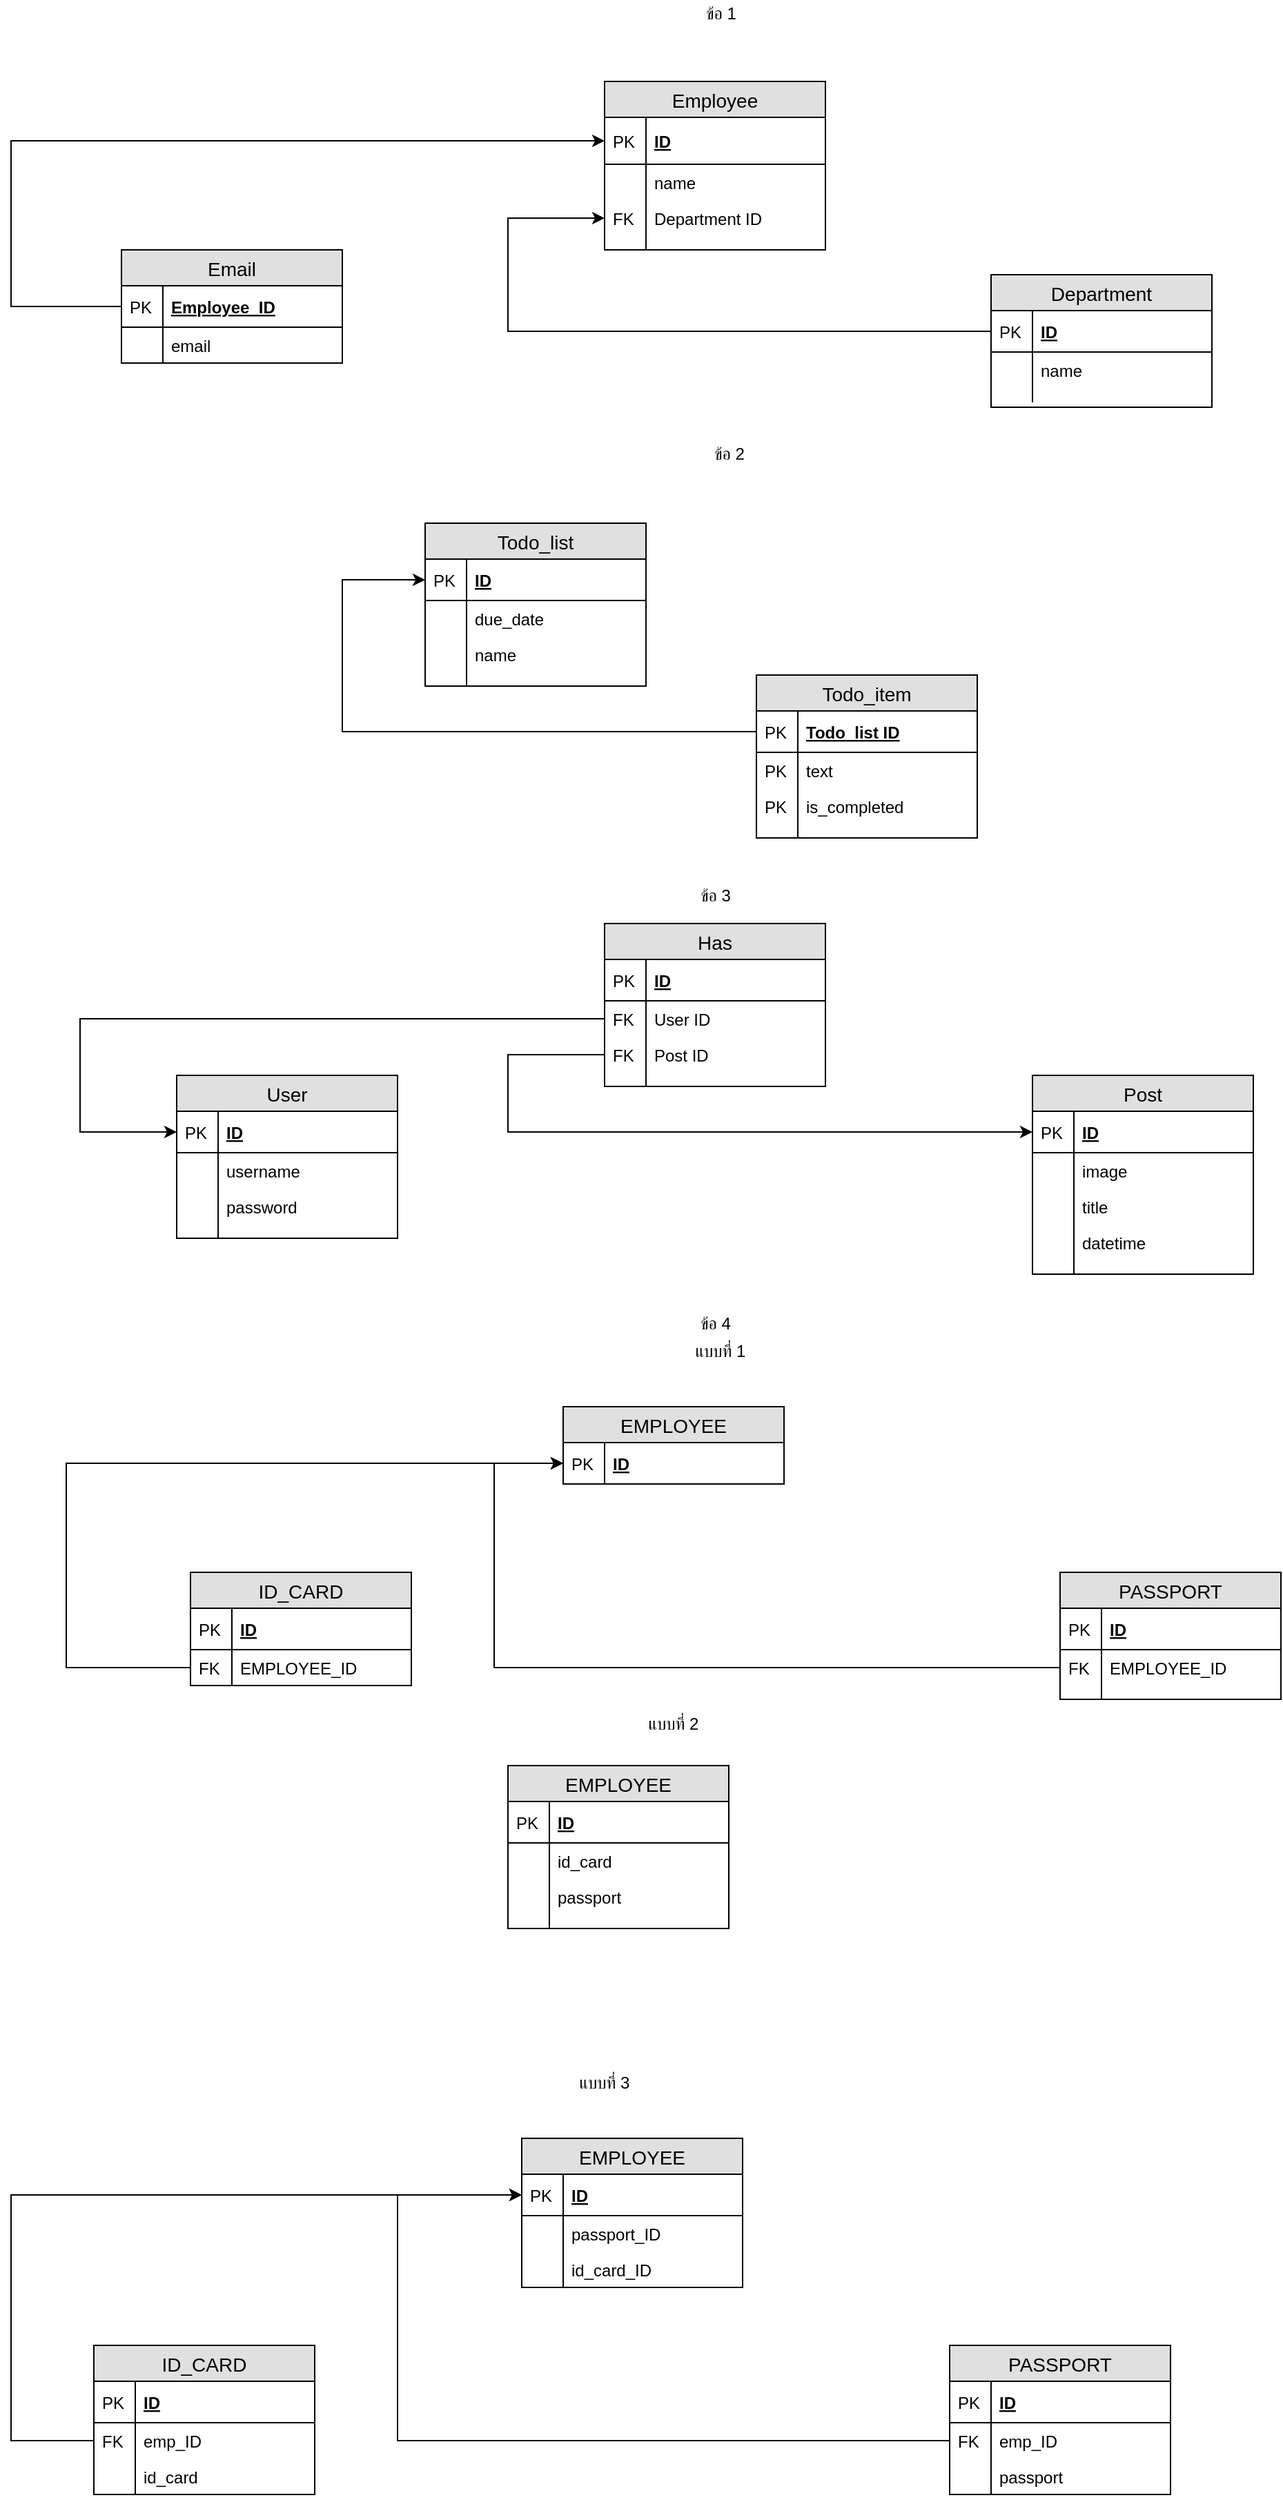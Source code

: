 <mxfile version="12.7.9" type="device"><diagram id="ij-nn5sk01hrkPjjXN6f" name="Page-1"><mxGraphModel dx="1309" dy="417" grid="1" gridSize="10" guides="1" tooltips="1" connect="1" arrows="1" fold="1" page="1" pageScale="1" pageWidth="850" pageHeight="1100" math="0" shadow="0"><root><mxCell id="0"/><mxCell id="1" parent="0"/><mxCell id="dLDiYTPBHez_MGm-DtaI-28" value="Todo_list" style="swimlane;fontStyle=0;childLayout=stackLayout;horizontal=1;startSize=26;fillColor=#e0e0e0;horizontalStack=0;resizeParent=1;resizeParentMax=0;resizeLast=0;collapsible=1;marginBottom=0;swimlaneFillColor=#ffffff;align=center;fontSize=14;" vertex="1" parent="1"><mxGeometry x="180" y="440" width="160" height="118" as="geometry"/></mxCell><mxCell id="dLDiYTPBHez_MGm-DtaI-29" value="ID" style="shape=partialRectangle;top=0;left=0;right=0;bottom=1;align=left;verticalAlign=middle;fillColor=none;spacingLeft=34;spacingRight=4;overflow=hidden;rotatable=0;points=[[0,0.5],[1,0.5]];portConstraint=eastwest;dropTarget=0;fontStyle=5;fontSize=12;" vertex="1" parent="dLDiYTPBHez_MGm-DtaI-28"><mxGeometry y="26" width="160" height="30" as="geometry"/></mxCell><mxCell id="dLDiYTPBHez_MGm-DtaI-30" value="PK" style="shape=partialRectangle;top=0;left=0;bottom=0;fillColor=none;align=left;verticalAlign=middle;spacingLeft=4;spacingRight=4;overflow=hidden;rotatable=0;points=[];portConstraint=eastwest;part=1;fontSize=12;" vertex="1" connectable="0" parent="dLDiYTPBHez_MGm-DtaI-29"><mxGeometry width="30" height="30" as="geometry"/></mxCell><mxCell id="dLDiYTPBHez_MGm-DtaI-31" value="due_date" style="shape=partialRectangle;top=0;left=0;right=0;bottom=0;align=left;verticalAlign=top;fillColor=none;spacingLeft=34;spacingRight=4;overflow=hidden;rotatable=0;points=[[0,0.5],[1,0.5]];portConstraint=eastwest;dropTarget=0;fontSize=12;" vertex="1" parent="dLDiYTPBHez_MGm-DtaI-28"><mxGeometry y="56" width="160" height="26" as="geometry"/></mxCell><mxCell id="dLDiYTPBHez_MGm-DtaI-32" value="" style="shape=partialRectangle;top=0;left=0;bottom=0;fillColor=none;align=left;verticalAlign=top;spacingLeft=4;spacingRight=4;overflow=hidden;rotatable=0;points=[];portConstraint=eastwest;part=1;fontSize=12;" vertex="1" connectable="0" parent="dLDiYTPBHez_MGm-DtaI-31"><mxGeometry width="30" height="26" as="geometry"/></mxCell><mxCell id="dLDiYTPBHez_MGm-DtaI-33" value="name" style="shape=partialRectangle;top=0;left=0;right=0;bottom=0;align=left;verticalAlign=top;fillColor=none;spacingLeft=34;spacingRight=4;overflow=hidden;rotatable=0;points=[[0,0.5],[1,0.5]];portConstraint=eastwest;dropTarget=0;fontSize=12;" vertex="1" parent="dLDiYTPBHez_MGm-DtaI-28"><mxGeometry y="82" width="160" height="26" as="geometry"/></mxCell><mxCell id="dLDiYTPBHez_MGm-DtaI-34" value="" style="shape=partialRectangle;top=0;left=0;bottom=0;fillColor=none;align=left;verticalAlign=top;spacingLeft=4;spacingRight=4;overflow=hidden;rotatable=0;points=[];portConstraint=eastwest;part=1;fontSize=12;" vertex="1" connectable="0" parent="dLDiYTPBHez_MGm-DtaI-33"><mxGeometry width="30" height="26" as="geometry"/></mxCell><mxCell id="dLDiYTPBHez_MGm-DtaI-37" value="" style="shape=partialRectangle;top=0;left=0;right=0;bottom=0;align=left;verticalAlign=top;fillColor=none;spacingLeft=34;spacingRight=4;overflow=hidden;rotatable=0;points=[[0,0.5],[1,0.5]];portConstraint=eastwest;dropTarget=0;fontSize=12;" vertex="1" parent="dLDiYTPBHez_MGm-DtaI-28"><mxGeometry y="108" width="160" height="10" as="geometry"/></mxCell><mxCell id="dLDiYTPBHez_MGm-DtaI-38" value="" style="shape=partialRectangle;top=0;left=0;bottom=0;fillColor=none;align=left;verticalAlign=top;spacingLeft=4;spacingRight=4;overflow=hidden;rotatable=0;points=[];portConstraint=eastwest;part=1;fontSize=12;" vertex="1" connectable="0" parent="dLDiYTPBHez_MGm-DtaI-37"><mxGeometry width="30" height="10" as="geometry"/></mxCell><mxCell id="dLDiYTPBHez_MGm-DtaI-39" value="Todo_item" style="swimlane;fontStyle=0;childLayout=stackLayout;horizontal=1;startSize=26;fillColor=#e0e0e0;horizontalStack=0;resizeParent=1;resizeParentMax=0;resizeLast=0;collapsible=1;marginBottom=0;swimlaneFillColor=#ffffff;align=center;fontSize=14;" vertex="1" parent="1"><mxGeometry x="420" y="550" width="160" height="118" as="geometry"/></mxCell><mxCell id="dLDiYTPBHez_MGm-DtaI-40" value="Todo_list ID" style="shape=partialRectangle;top=0;left=0;right=0;bottom=1;align=left;verticalAlign=middle;fillColor=none;spacingLeft=34;spacingRight=4;overflow=hidden;rotatable=0;points=[[0,0.5],[1,0.5]];portConstraint=eastwest;dropTarget=0;fontStyle=5;fontSize=12;" vertex="1" parent="dLDiYTPBHez_MGm-DtaI-39"><mxGeometry y="26" width="160" height="30" as="geometry"/></mxCell><mxCell id="dLDiYTPBHez_MGm-DtaI-41" value="PK" style="shape=partialRectangle;top=0;left=0;bottom=0;fillColor=none;align=left;verticalAlign=middle;spacingLeft=4;spacingRight=4;overflow=hidden;rotatable=0;points=[];portConstraint=eastwest;part=1;fontSize=12;" vertex="1" connectable="0" parent="dLDiYTPBHez_MGm-DtaI-40"><mxGeometry width="30" height="30" as="geometry"/></mxCell><mxCell id="dLDiYTPBHez_MGm-DtaI-42" value="text" style="shape=partialRectangle;top=0;left=0;right=0;bottom=0;align=left;verticalAlign=top;fillColor=none;spacingLeft=34;spacingRight=4;overflow=hidden;rotatable=0;points=[[0,0.5],[1,0.5]];portConstraint=eastwest;dropTarget=0;fontSize=12;" vertex="1" parent="dLDiYTPBHez_MGm-DtaI-39"><mxGeometry y="56" width="160" height="26" as="geometry"/></mxCell><mxCell id="dLDiYTPBHez_MGm-DtaI-43" value="PK" style="shape=partialRectangle;top=0;left=0;bottom=0;fillColor=none;align=left;verticalAlign=top;spacingLeft=4;spacingRight=4;overflow=hidden;rotatable=0;points=[];portConstraint=eastwest;part=1;fontSize=12;" vertex="1" connectable="0" parent="dLDiYTPBHez_MGm-DtaI-42"><mxGeometry width="30" height="26" as="geometry"/></mxCell><mxCell id="dLDiYTPBHez_MGm-DtaI-44" value="is_completed" style="shape=partialRectangle;top=0;left=0;right=0;bottom=0;align=left;verticalAlign=top;fillColor=none;spacingLeft=34;spacingRight=4;overflow=hidden;rotatable=0;points=[[0,0.5],[1,0.5]];portConstraint=eastwest;dropTarget=0;fontSize=12;" vertex="1" parent="dLDiYTPBHez_MGm-DtaI-39"><mxGeometry y="82" width="160" height="26" as="geometry"/></mxCell><mxCell id="dLDiYTPBHez_MGm-DtaI-45" value="PK" style="shape=partialRectangle;top=0;left=0;bottom=0;fillColor=none;align=left;verticalAlign=top;spacingLeft=4;spacingRight=4;overflow=hidden;rotatable=0;points=[];portConstraint=eastwest;part=1;fontSize=12;" vertex="1" connectable="0" parent="dLDiYTPBHez_MGm-DtaI-44"><mxGeometry width="30" height="26" as="geometry"/></mxCell><mxCell id="dLDiYTPBHez_MGm-DtaI-48" value="" style="shape=partialRectangle;top=0;left=0;right=0;bottom=0;align=left;verticalAlign=top;fillColor=none;spacingLeft=34;spacingRight=4;overflow=hidden;rotatable=0;points=[[0,0.5],[1,0.5]];portConstraint=eastwest;dropTarget=0;fontSize=12;" vertex="1" parent="dLDiYTPBHez_MGm-DtaI-39"><mxGeometry y="108" width="160" height="10" as="geometry"/></mxCell><mxCell id="dLDiYTPBHez_MGm-DtaI-49" value="" style="shape=partialRectangle;top=0;left=0;bottom=0;fillColor=none;align=left;verticalAlign=top;spacingLeft=4;spacingRight=4;overflow=hidden;rotatable=0;points=[];portConstraint=eastwest;part=1;fontSize=12;" vertex="1" connectable="0" parent="dLDiYTPBHez_MGm-DtaI-48"><mxGeometry width="30" height="10" as="geometry"/></mxCell><mxCell id="dLDiYTPBHez_MGm-DtaI-51" value="ข้อ 1" style="text;html=1;align=center;verticalAlign=middle;resizable=0;points=[];autosize=1;" vertex="1" parent="1"><mxGeometry x="374" y="61" width="40" height="20" as="geometry"/></mxCell><mxCell id="dLDiYTPBHez_MGm-DtaI-52" value="ข้อ 2" style="text;html=1;align=center;verticalAlign=middle;resizable=0;points=[];autosize=1;" vertex="1" parent="1"><mxGeometry x="380" y="380" width="40" height="20" as="geometry"/></mxCell><mxCell id="dLDiYTPBHez_MGm-DtaI-53" value="ข้อ 3" style="text;html=1;align=center;verticalAlign=middle;resizable=0;points=[];autosize=1;" vertex="1" parent="1"><mxGeometry x="370" y="700" width="40" height="20" as="geometry"/></mxCell><mxCell id="dLDiYTPBHez_MGm-DtaI-54" value="User" style="swimlane;fontStyle=0;childLayout=stackLayout;horizontal=1;startSize=26;fillColor=#e0e0e0;horizontalStack=0;resizeParent=1;resizeParentMax=0;resizeLast=0;collapsible=1;marginBottom=0;swimlaneFillColor=#ffffff;align=center;fontSize=14;" vertex="1" parent="1"><mxGeometry y="840" width="160" height="118" as="geometry"/></mxCell><mxCell id="dLDiYTPBHez_MGm-DtaI-55" value="ID" style="shape=partialRectangle;top=0;left=0;right=0;bottom=1;align=left;verticalAlign=middle;fillColor=none;spacingLeft=34;spacingRight=4;overflow=hidden;rotatable=0;points=[[0,0.5],[1,0.5]];portConstraint=eastwest;dropTarget=0;fontStyle=5;fontSize=12;" vertex="1" parent="dLDiYTPBHez_MGm-DtaI-54"><mxGeometry y="26" width="160" height="30" as="geometry"/></mxCell><mxCell id="dLDiYTPBHez_MGm-DtaI-56" value="PK" style="shape=partialRectangle;top=0;left=0;bottom=0;fillColor=none;align=left;verticalAlign=middle;spacingLeft=4;spacingRight=4;overflow=hidden;rotatable=0;points=[];portConstraint=eastwest;part=1;fontSize=12;" vertex="1" connectable="0" parent="dLDiYTPBHez_MGm-DtaI-55"><mxGeometry width="30" height="30" as="geometry"/></mxCell><mxCell id="dLDiYTPBHez_MGm-DtaI-57" value="username" style="shape=partialRectangle;top=0;left=0;right=0;bottom=0;align=left;verticalAlign=top;fillColor=none;spacingLeft=34;spacingRight=4;overflow=hidden;rotatable=0;points=[[0,0.5],[1,0.5]];portConstraint=eastwest;dropTarget=0;fontSize=12;" vertex="1" parent="dLDiYTPBHez_MGm-DtaI-54"><mxGeometry y="56" width="160" height="26" as="geometry"/></mxCell><mxCell id="dLDiYTPBHez_MGm-DtaI-58" value="" style="shape=partialRectangle;top=0;left=0;bottom=0;fillColor=none;align=left;verticalAlign=top;spacingLeft=4;spacingRight=4;overflow=hidden;rotatable=0;points=[];portConstraint=eastwest;part=1;fontSize=12;" vertex="1" connectable="0" parent="dLDiYTPBHez_MGm-DtaI-57"><mxGeometry width="30" height="26" as="geometry"/></mxCell><mxCell id="dLDiYTPBHez_MGm-DtaI-59" value="password" style="shape=partialRectangle;top=0;left=0;right=0;bottom=0;align=left;verticalAlign=top;fillColor=none;spacingLeft=34;spacingRight=4;overflow=hidden;rotatable=0;points=[[0,0.5],[1,0.5]];portConstraint=eastwest;dropTarget=0;fontSize=12;" vertex="1" parent="dLDiYTPBHez_MGm-DtaI-54"><mxGeometry y="82" width="160" height="26" as="geometry"/></mxCell><mxCell id="dLDiYTPBHez_MGm-DtaI-60" value="" style="shape=partialRectangle;top=0;left=0;bottom=0;fillColor=none;align=left;verticalAlign=top;spacingLeft=4;spacingRight=4;overflow=hidden;rotatable=0;points=[];portConstraint=eastwest;part=1;fontSize=12;" vertex="1" connectable="0" parent="dLDiYTPBHez_MGm-DtaI-59"><mxGeometry width="30" height="26" as="geometry"/></mxCell><mxCell id="dLDiYTPBHez_MGm-DtaI-63" value="" style="shape=partialRectangle;top=0;left=0;right=0;bottom=0;align=left;verticalAlign=top;fillColor=none;spacingLeft=34;spacingRight=4;overflow=hidden;rotatable=0;points=[[0,0.5],[1,0.5]];portConstraint=eastwest;dropTarget=0;fontSize=12;" vertex="1" parent="dLDiYTPBHez_MGm-DtaI-54"><mxGeometry y="108" width="160" height="10" as="geometry"/></mxCell><mxCell id="dLDiYTPBHez_MGm-DtaI-64" value="" style="shape=partialRectangle;top=0;left=0;bottom=0;fillColor=none;align=left;verticalAlign=top;spacingLeft=4;spacingRight=4;overflow=hidden;rotatable=0;points=[];portConstraint=eastwest;part=1;fontSize=12;" vertex="1" connectable="0" parent="dLDiYTPBHez_MGm-DtaI-63"><mxGeometry width="30" height="10" as="geometry"/></mxCell><mxCell id="dLDiYTPBHez_MGm-DtaI-65" value="Has" style="swimlane;fontStyle=0;childLayout=stackLayout;horizontal=1;startSize=26;fillColor=#e0e0e0;horizontalStack=0;resizeParent=1;resizeParentMax=0;resizeLast=0;collapsible=1;marginBottom=0;swimlaneFillColor=#ffffff;align=center;fontSize=14;" vertex="1" parent="1"><mxGeometry x="310" y="730" width="160" height="118" as="geometry"/></mxCell><mxCell id="dLDiYTPBHez_MGm-DtaI-66" value="ID" style="shape=partialRectangle;top=0;left=0;right=0;bottom=1;align=left;verticalAlign=middle;fillColor=none;spacingLeft=34;spacingRight=4;overflow=hidden;rotatable=0;points=[[0,0.5],[1,0.5]];portConstraint=eastwest;dropTarget=0;fontStyle=5;fontSize=12;" vertex="1" parent="dLDiYTPBHez_MGm-DtaI-65"><mxGeometry y="26" width="160" height="30" as="geometry"/></mxCell><mxCell id="dLDiYTPBHez_MGm-DtaI-67" value="PK" style="shape=partialRectangle;top=0;left=0;bottom=0;fillColor=none;align=left;verticalAlign=middle;spacingLeft=4;spacingRight=4;overflow=hidden;rotatable=0;points=[];portConstraint=eastwest;part=1;fontSize=12;" vertex="1" connectable="0" parent="dLDiYTPBHez_MGm-DtaI-66"><mxGeometry width="30" height="30" as="geometry"/></mxCell><mxCell id="dLDiYTPBHez_MGm-DtaI-68" value="User ID" style="shape=partialRectangle;top=0;left=0;right=0;bottom=0;align=left;verticalAlign=top;fillColor=none;spacingLeft=34;spacingRight=4;overflow=hidden;rotatable=0;points=[[0,0.5],[1,0.5]];portConstraint=eastwest;dropTarget=0;fontSize=12;" vertex="1" parent="dLDiYTPBHez_MGm-DtaI-65"><mxGeometry y="56" width="160" height="26" as="geometry"/></mxCell><mxCell id="dLDiYTPBHez_MGm-DtaI-69" value="FK" style="shape=partialRectangle;top=0;left=0;bottom=0;fillColor=none;align=left;verticalAlign=top;spacingLeft=4;spacingRight=4;overflow=hidden;rotatable=0;points=[];portConstraint=eastwest;part=1;fontSize=12;" vertex="1" connectable="0" parent="dLDiYTPBHez_MGm-DtaI-68"><mxGeometry width="30" height="26" as="geometry"/></mxCell><mxCell id="dLDiYTPBHez_MGm-DtaI-70" value="Post ID" style="shape=partialRectangle;top=0;left=0;right=0;bottom=0;align=left;verticalAlign=top;fillColor=none;spacingLeft=34;spacingRight=4;overflow=hidden;rotatable=0;points=[[0,0.5],[1,0.5]];portConstraint=eastwest;dropTarget=0;fontSize=12;" vertex="1" parent="dLDiYTPBHez_MGm-DtaI-65"><mxGeometry y="82" width="160" height="26" as="geometry"/></mxCell><mxCell id="dLDiYTPBHez_MGm-DtaI-71" value="FK" style="shape=partialRectangle;top=0;left=0;bottom=0;fillColor=none;align=left;verticalAlign=top;spacingLeft=4;spacingRight=4;overflow=hidden;rotatable=0;points=[];portConstraint=eastwest;part=1;fontSize=12;" vertex="1" connectable="0" parent="dLDiYTPBHez_MGm-DtaI-70"><mxGeometry width="30" height="26" as="geometry"/></mxCell><mxCell id="dLDiYTPBHez_MGm-DtaI-74" value="" style="shape=partialRectangle;top=0;left=0;right=0;bottom=0;align=left;verticalAlign=top;fillColor=none;spacingLeft=34;spacingRight=4;overflow=hidden;rotatable=0;points=[[0,0.5],[1,0.5]];portConstraint=eastwest;dropTarget=0;fontSize=12;" vertex="1" parent="dLDiYTPBHez_MGm-DtaI-65"><mxGeometry y="108" width="160" height="10" as="geometry"/></mxCell><mxCell id="dLDiYTPBHez_MGm-DtaI-75" value="" style="shape=partialRectangle;top=0;left=0;bottom=0;fillColor=none;align=left;verticalAlign=top;spacingLeft=4;spacingRight=4;overflow=hidden;rotatable=0;points=[];portConstraint=eastwest;part=1;fontSize=12;" vertex="1" connectable="0" parent="dLDiYTPBHez_MGm-DtaI-74"><mxGeometry width="30" height="10" as="geometry"/></mxCell><mxCell id="dLDiYTPBHez_MGm-DtaI-76" value="Post" style="swimlane;fontStyle=0;childLayout=stackLayout;horizontal=1;startSize=26;fillColor=#e0e0e0;horizontalStack=0;resizeParent=1;resizeParentMax=0;resizeLast=0;collapsible=1;marginBottom=0;swimlaneFillColor=#ffffff;align=center;fontSize=14;" vertex="1" parent="1"><mxGeometry x="620" y="840" width="160" height="144" as="geometry"/></mxCell><mxCell id="dLDiYTPBHez_MGm-DtaI-77" value="ID" style="shape=partialRectangle;top=0;left=0;right=0;bottom=1;align=left;verticalAlign=middle;fillColor=none;spacingLeft=34;spacingRight=4;overflow=hidden;rotatable=0;points=[[0,0.5],[1,0.5]];portConstraint=eastwest;dropTarget=0;fontStyle=5;fontSize=12;" vertex="1" parent="dLDiYTPBHez_MGm-DtaI-76"><mxGeometry y="26" width="160" height="30" as="geometry"/></mxCell><mxCell id="dLDiYTPBHez_MGm-DtaI-78" value="PK" style="shape=partialRectangle;top=0;left=0;bottom=0;fillColor=none;align=left;verticalAlign=middle;spacingLeft=4;spacingRight=4;overflow=hidden;rotatable=0;points=[];portConstraint=eastwest;part=1;fontSize=12;" vertex="1" connectable="0" parent="dLDiYTPBHez_MGm-DtaI-77"><mxGeometry width="30" height="30" as="geometry"/></mxCell><mxCell id="dLDiYTPBHez_MGm-DtaI-79" value="image" style="shape=partialRectangle;top=0;left=0;right=0;bottom=0;align=left;verticalAlign=top;fillColor=none;spacingLeft=34;spacingRight=4;overflow=hidden;rotatable=0;points=[[0,0.5],[1,0.5]];portConstraint=eastwest;dropTarget=0;fontSize=12;" vertex="1" parent="dLDiYTPBHez_MGm-DtaI-76"><mxGeometry y="56" width="160" height="26" as="geometry"/></mxCell><mxCell id="dLDiYTPBHez_MGm-DtaI-80" value="" style="shape=partialRectangle;top=0;left=0;bottom=0;fillColor=none;align=left;verticalAlign=top;spacingLeft=4;spacingRight=4;overflow=hidden;rotatable=0;points=[];portConstraint=eastwest;part=1;fontSize=12;" vertex="1" connectable="0" parent="dLDiYTPBHez_MGm-DtaI-79"><mxGeometry width="30" height="26" as="geometry"/></mxCell><mxCell id="dLDiYTPBHez_MGm-DtaI-81" value="title" style="shape=partialRectangle;top=0;left=0;right=0;bottom=0;align=left;verticalAlign=top;fillColor=none;spacingLeft=34;spacingRight=4;overflow=hidden;rotatable=0;points=[[0,0.5],[1,0.5]];portConstraint=eastwest;dropTarget=0;fontSize=12;" vertex="1" parent="dLDiYTPBHez_MGm-DtaI-76"><mxGeometry y="82" width="160" height="26" as="geometry"/></mxCell><mxCell id="dLDiYTPBHez_MGm-DtaI-82" value="" style="shape=partialRectangle;top=0;left=0;bottom=0;fillColor=none;align=left;verticalAlign=top;spacingLeft=4;spacingRight=4;overflow=hidden;rotatable=0;points=[];portConstraint=eastwest;part=1;fontSize=12;" vertex="1" connectable="0" parent="dLDiYTPBHez_MGm-DtaI-81"><mxGeometry width="30" height="26" as="geometry"/></mxCell><mxCell id="dLDiYTPBHez_MGm-DtaI-83" value="datetime" style="shape=partialRectangle;top=0;left=0;right=0;bottom=0;align=left;verticalAlign=top;fillColor=none;spacingLeft=34;spacingRight=4;overflow=hidden;rotatable=0;points=[[0,0.5],[1,0.5]];portConstraint=eastwest;dropTarget=0;fontSize=12;" vertex="1" parent="dLDiYTPBHez_MGm-DtaI-76"><mxGeometry y="108" width="160" height="26" as="geometry"/></mxCell><mxCell id="dLDiYTPBHez_MGm-DtaI-84" value="" style="shape=partialRectangle;top=0;left=0;bottom=0;fillColor=none;align=left;verticalAlign=top;spacingLeft=4;spacingRight=4;overflow=hidden;rotatable=0;points=[];portConstraint=eastwest;part=1;fontSize=12;" vertex="1" connectable="0" parent="dLDiYTPBHez_MGm-DtaI-83"><mxGeometry width="30" height="26" as="geometry"/></mxCell><mxCell id="dLDiYTPBHez_MGm-DtaI-85" value="" style="shape=partialRectangle;top=0;left=0;right=0;bottom=0;align=left;verticalAlign=top;fillColor=none;spacingLeft=34;spacingRight=4;overflow=hidden;rotatable=0;points=[[0,0.5],[1,0.5]];portConstraint=eastwest;dropTarget=0;fontSize=12;" vertex="1" parent="dLDiYTPBHez_MGm-DtaI-76"><mxGeometry y="134" width="160" height="10" as="geometry"/></mxCell><mxCell id="dLDiYTPBHez_MGm-DtaI-86" value="" style="shape=partialRectangle;top=0;left=0;bottom=0;fillColor=none;align=left;verticalAlign=top;spacingLeft=4;spacingRight=4;overflow=hidden;rotatable=0;points=[];portConstraint=eastwest;part=1;fontSize=12;" vertex="1" connectable="0" parent="dLDiYTPBHez_MGm-DtaI-85"><mxGeometry width="30" height="10" as="geometry"/></mxCell><mxCell id="dLDiYTPBHez_MGm-DtaI-89" value="Employee" style="swimlane;fontStyle=0;childLayout=stackLayout;horizontal=1;startSize=26;fillColor=#e0e0e0;horizontalStack=0;resizeParent=1;resizeParentMax=0;resizeLast=0;collapsible=1;marginBottom=0;swimlaneFillColor=#ffffff;align=center;fontSize=14;" vertex="1" parent="1"><mxGeometry x="310" y="120" width="160" height="122" as="geometry"/></mxCell><mxCell id="dLDiYTPBHez_MGm-DtaI-90" value="ID" style="shape=partialRectangle;top=0;left=0;right=0;bottom=1;align=left;verticalAlign=middle;fillColor=none;spacingLeft=34;spacingRight=4;overflow=hidden;rotatable=0;points=[[0,0.5],[1,0.5]];portConstraint=eastwest;dropTarget=0;fontStyle=5;fontSize=12;" vertex="1" parent="dLDiYTPBHez_MGm-DtaI-89"><mxGeometry y="26" width="160" height="34" as="geometry"/></mxCell><mxCell id="dLDiYTPBHez_MGm-DtaI-91" value="PK" style="shape=partialRectangle;top=0;left=0;bottom=0;fillColor=none;align=left;verticalAlign=middle;spacingLeft=4;spacingRight=4;overflow=hidden;rotatable=0;points=[];portConstraint=eastwest;part=1;fontSize=12;" vertex="1" connectable="0" parent="dLDiYTPBHez_MGm-DtaI-90"><mxGeometry width="30" height="34" as="geometry"/></mxCell><mxCell id="dLDiYTPBHez_MGm-DtaI-92" value="name" style="shape=partialRectangle;top=0;left=0;right=0;bottom=0;align=left;verticalAlign=top;fillColor=none;spacingLeft=34;spacingRight=4;overflow=hidden;rotatable=0;points=[[0,0.5],[1,0.5]];portConstraint=eastwest;dropTarget=0;fontSize=12;" vertex="1" parent="dLDiYTPBHez_MGm-DtaI-89"><mxGeometry y="60" width="160" height="26" as="geometry"/></mxCell><mxCell id="dLDiYTPBHez_MGm-DtaI-93" value="" style="shape=partialRectangle;top=0;left=0;bottom=0;fillColor=none;align=left;verticalAlign=top;spacingLeft=4;spacingRight=4;overflow=hidden;rotatable=0;points=[];portConstraint=eastwest;part=1;fontSize=12;" vertex="1" connectable="0" parent="dLDiYTPBHez_MGm-DtaI-92"><mxGeometry width="30" height="26" as="geometry"/></mxCell><mxCell id="dLDiYTPBHez_MGm-DtaI-94" value="Department ID" style="shape=partialRectangle;top=0;left=0;right=0;bottom=0;align=left;verticalAlign=top;fillColor=none;spacingLeft=34;spacingRight=4;overflow=hidden;rotatable=0;points=[[0,0.5],[1,0.5]];portConstraint=eastwest;dropTarget=0;fontSize=12;" vertex="1" parent="dLDiYTPBHez_MGm-DtaI-89"><mxGeometry y="86" width="160" height="26" as="geometry"/></mxCell><mxCell id="dLDiYTPBHez_MGm-DtaI-95" value="FK" style="shape=partialRectangle;top=0;left=0;bottom=0;fillColor=none;align=left;verticalAlign=top;spacingLeft=4;spacingRight=4;overflow=hidden;rotatable=0;points=[];portConstraint=eastwest;part=1;fontSize=12;" vertex="1" connectable="0" parent="dLDiYTPBHez_MGm-DtaI-94"><mxGeometry width="30" height="26" as="geometry"/></mxCell><mxCell id="dLDiYTPBHez_MGm-DtaI-98" value="" style="shape=partialRectangle;top=0;left=0;right=0;bottom=0;align=left;verticalAlign=top;fillColor=none;spacingLeft=34;spacingRight=4;overflow=hidden;rotatable=0;points=[[0,0.5],[1,0.5]];portConstraint=eastwest;dropTarget=0;fontSize=12;" vertex="1" parent="dLDiYTPBHez_MGm-DtaI-89"><mxGeometry y="112" width="160" height="10" as="geometry"/></mxCell><mxCell id="dLDiYTPBHez_MGm-DtaI-99" value="" style="shape=partialRectangle;top=0;left=0;bottom=0;fillColor=none;align=left;verticalAlign=top;spacingLeft=4;spacingRight=4;overflow=hidden;rotatable=0;points=[];portConstraint=eastwest;part=1;fontSize=12;" vertex="1" connectable="0" parent="dLDiYTPBHez_MGm-DtaI-98"><mxGeometry width="30" height="10" as="geometry"/></mxCell><mxCell id="dLDiYTPBHez_MGm-DtaI-111" value="Department" style="swimlane;fontStyle=0;childLayout=stackLayout;horizontal=1;startSize=26;fillColor=#e0e0e0;horizontalStack=0;resizeParent=1;resizeParentMax=0;resizeLast=0;collapsible=1;marginBottom=0;swimlaneFillColor=#ffffff;align=center;fontSize=14;" vertex="1" parent="1"><mxGeometry x="590" y="260" width="160" height="96" as="geometry"/></mxCell><mxCell id="dLDiYTPBHez_MGm-DtaI-112" value="ID" style="shape=partialRectangle;top=0;left=0;right=0;bottom=1;align=left;verticalAlign=middle;fillColor=none;spacingLeft=34;spacingRight=4;overflow=hidden;rotatable=0;points=[[0,0.5],[1,0.5]];portConstraint=eastwest;dropTarget=0;fontStyle=5;fontSize=12;" vertex="1" parent="dLDiYTPBHez_MGm-DtaI-111"><mxGeometry y="26" width="160" height="30" as="geometry"/></mxCell><mxCell id="dLDiYTPBHez_MGm-DtaI-113" value="PK" style="shape=partialRectangle;top=0;left=0;bottom=0;fillColor=none;align=left;verticalAlign=middle;spacingLeft=4;spacingRight=4;overflow=hidden;rotatable=0;points=[];portConstraint=eastwest;part=1;fontSize=12;" vertex="1" connectable="0" parent="dLDiYTPBHez_MGm-DtaI-112"><mxGeometry width="30" height="30" as="geometry"/></mxCell><mxCell id="dLDiYTPBHez_MGm-DtaI-114" value="name" style="shape=partialRectangle;top=0;left=0;right=0;bottom=0;align=left;verticalAlign=top;fillColor=none;spacingLeft=34;spacingRight=4;overflow=hidden;rotatable=0;points=[[0,0.5],[1,0.5]];portConstraint=eastwest;dropTarget=0;fontSize=12;" vertex="1" parent="dLDiYTPBHez_MGm-DtaI-111"><mxGeometry y="56" width="160" height="26" as="geometry"/></mxCell><mxCell id="dLDiYTPBHez_MGm-DtaI-115" value="" style="shape=partialRectangle;top=0;left=0;bottom=0;fillColor=none;align=left;verticalAlign=top;spacingLeft=4;spacingRight=4;overflow=hidden;rotatable=0;points=[];portConstraint=eastwest;part=1;fontSize=12;" vertex="1" connectable="0" parent="dLDiYTPBHez_MGm-DtaI-114"><mxGeometry width="30" height="26" as="geometry"/></mxCell><mxCell id="dLDiYTPBHez_MGm-DtaI-120" value="" style="shape=partialRectangle;top=0;left=0;right=0;bottom=0;align=left;verticalAlign=top;fillColor=none;spacingLeft=34;spacingRight=4;overflow=hidden;rotatable=0;points=[[0,0.5],[1,0.5]];portConstraint=eastwest;dropTarget=0;fontSize=12;" vertex="1" parent="dLDiYTPBHez_MGm-DtaI-111"><mxGeometry y="82" width="160" height="14" as="geometry"/></mxCell><mxCell id="dLDiYTPBHez_MGm-DtaI-121" value="" style="shape=partialRectangle;top=0;left=0;bottom=0;fillColor=none;align=left;verticalAlign=top;spacingLeft=4;spacingRight=4;overflow=hidden;rotatable=0;points=[];portConstraint=eastwest;part=1;fontSize=12;" vertex="1" connectable="0" parent="dLDiYTPBHez_MGm-DtaI-120"><mxGeometry width="30" height="10" as="geometry"/></mxCell><mxCell id="dLDiYTPBHez_MGm-DtaI-122" value="ข้อ 4" style="text;html=1;align=center;verticalAlign=middle;resizable=0;points=[];autosize=1;" vertex="1" parent="1"><mxGeometry x="370" y="1010" width="40" height="20" as="geometry"/></mxCell><mxCell id="dLDiYTPBHez_MGm-DtaI-123" value="EMPLOYEE" style="swimlane;fontStyle=0;childLayout=stackLayout;horizontal=1;startSize=26;fillColor=#e0e0e0;horizontalStack=0;resizeParent=1;resizeParentMax=0;resizeLast=0;collapsible=1;marginBottom=0;swimlaneFillColor=#ffffff;align=center;fontSize=14;" vertex="1" parent="1"><mxGeometry x="280" y="1080" width="160" height="56" as="geometry"/></mxCell><mxCell id="dLDiYTPBHez_MGm-DtaI-124" value="ID" style="shape=partialRectangle;top=0;left=0;right=0;bottom=1;align=left;verticalAlign=middle;fillColor=none;spacingLeft=34;spacingRight=4;overflow=hidden;rotatable=0;points=[[0,0.5],[1,0.5]];portConstraint=eastwest;dropTarget=0;fontStyle=5;fontSize=12;" vertex="1" parent="dLDiYTPBHez_MGm-DtaI-123"><mxGeometry y="26" width="160" height="30" as="geometry"/></mxCell><mxCell id="dLDiYTPBHez_MGm-DtaI-125" value="PK" style="shape=partialRectangle;top=0;left=0;bottom=0;fillColor=none;align=left;verticalAlign=middle;spacingLeft=4;spacingRight=4;overflow=hidden;rotatable=0;points=[];portConstraint=eastwest;part=1;fontSize=12;" vertex="1" connectable="0" parent="dLDiYTPBHez_MGm-DtaI-124"><mxGeometry width="30" height="30" as="geometry"/></mxCell><mxCell id="dLDiYTPBHez_MGm-DtaI-134" style="edgeStyle=orthogonalEdgeStyle;rounded=0;orthogonalLoop=1;jettySize=auto;html=1;entryX=0;entryY=0.5;entryDx=0;entryDy=0;exitX=0;exitY=0.5;exitDx=0;exitDy=0;" edge="1" parent="1" source="dLDiYTPBHez_MGm-DtaI-70" target="dLDiYTPBHez_MGm-DtaI-77"><mxGeometry relative="1" as="geometry"><Array as="points"><mxPoint x="240" y="825"/><mxPoint x="240" y="881"/></Array></mxGeometry></mxCell><mxCell id="dLDiYTPBHez_MGm-DtaI-135" style="edgeStyle=orthogonalEdgeStyle;rounded=0;orthogonalLoop=1;jettySize=auto;html=1;entryX=0;entryY=0.5;entryDx=0;entryDy=0;" edge="1" parent="1" source="dLDiYTPBHez_MGm-DtaI-68" target="dLDiYTPBHez_MGm-DtaI-55"><mxGeometry relative="1" as="geometry"><Array as="points"><mxPoint x="-70" y="799"/><mxPoint x="-70" y="881"/></Array></mxGeometry></mxCell><mxCell id="dLDiYTPBHez_MGm-DtaI-136" value="ID_CARD" style="swimlane;fontStyle=0;childLayout=stackLayout;horizontal=1;startSize=26;fillColor=#e0e0e0;horizontalStack=0;resizeParent=1;resizeParentMax=0;resizeLast=0;collapsible=1;marginBottom=0;swimlaneFillColor=#ffffff;align=center;fontSize=14;" vertex="1" parent="1"><mxGeometry x="10" y="1200" width="160" height="82" as="geometry"/></mxCell><mxCell id="dLDiYTPBHez_MGm-DtaI-137" value="ID" style="shape=partialRectangle;top=0;left=0;right=0;bottom=1;align=left;verticalAlign=middle;fillColor=none;spacingLeft=34;spacingRight=4;overflow=hidden;rotatable=0;points=[[0,0.5],[1,0.5]];portConstraint=eastwest;dropTarget=0;fontStyle=5;fontSize=12;" vertex="1" parent="dLDiYTPBHez_MGm-DtaI-136"><mxGeometry y="26" width="160" height="30" as="geometry"/></mxCell><mxCell id="dLDiYTPBHez_MGm-DtaI-138" value="PK" style="shape=partialRectangle;top=0;left=0;bottom=0;fillColor=none;align=left;verticalAlign=middle;spacingLeft=4;spacingRight=4;overflow=hidden;rotatable=0;points=[];portConstraint=eastwest;part=1;fontSize=12;" vertex="1" connectable="0" parent="dLDiYTPBHez_MGm-DtaI-137"><mxGeometry width="30" height="30" as="geometry"/></mxCell><mxCell id="dLDiYTPBHez_MGm-DtaI-139" value="EMPLOYEE_ID" style="shape=partialRectangle;top=0;left=0;right=0;bottom=0;align=left;verticalAlign=top;fillColor=none;spacingLeft=34;spacingRight=4;overflow=hidden;rotatable=0;points=[[0,0.5],[1,0.5]];portConstraint=eastwest;dropTarget=0;fontSize=12;" vertex="1" parent="dLDiYTPBHez_MGm-DtaI-136"><mxGeometry y="56" width="160" height="26" as="geometry"/></mxCell><mxCell id="dLDiYTPBHez_MGm-DtaI-140" value="FK" style="shape=partialRectangle;top=0;left=0;bottom=0;fillColor=none;align=left;verticalAlign=top;spacingLeft=4;spacingRight=4;overflow=hidden;rotatable=0;points=[];portConstraint=eastwest;part=1;fontSize=12;" vertex="1" connectable="0" parent="dLDiYTPBHez_MGm-DtaI-139"><mxGeometry width="30" height="26" as="geometry"/></mxCell><mxCell id="dLDiYTPBHez_MGm-DtaI-147" value="PASSPORT" style="swimlane;fontStyle=0;childLayout=stackLayout;horizontal=1;startSize=26;fillColor=#e0e0e0;horizontalStack=0;resizeParent=1;resizeParentMax=0;resizeLast=0;collapsible=1;marginBottom=0;swimlaneFillColor=#ffffff;align=center;fontSize=14;" vertex="1" parent="1"><mxGeometry x="640" y="1200" width="160" height="92" as="geometry"/></mxCell><mxCell id="dLDiYTPBHez_MGm-DtaI-148" value="ID" style="shape=partialRectangle;top=0;left=0;right=0;bottom=1;align=left;verticalAlign=middle;fillColor=none;spacingLeft=34;spacingRight=4;overflow=hidden;rotatable=0;points=[[0,0.5],[1,0.5]];portConstraint=eastwest;dropTarget=0;fontStyle=5;fontSize=12;" vertex="1" parent="dLDiYTPBHez_MGm-DtaI-147"><mxGeometry y="26" width="160" height="30" as="geometry"/></mxCell><mxCell id="dLDiYTPBHez_MGm-DtaI-149" value="PK" style="shape=partialRectangle;top=0;left=0;bottom=0;fillColor=none;align=left;verticalAlign=middle;spacingLeft=4;spacingRight=4;overflow=hidden;rotatable=0;points=[];portConstraint=eastwest;part=1;fontSize=12;" vertex="1" connectable="0" parent="dLDiYTPBHez_MGm-DtaI-148"><mxGeometry width="30" height="30" as="geometry"/></mxCell><mxCell id="dLDiYTPBHez_MGm-DtaI-150" value="EMPLOYEE_ID" style="shape=partialRectangle;top=0;left=0;right=0;bottom=0;align=left;verticalAlign=top;fillColor=none;spacingLeft=34;spacingRight=4;overflow=hidden;rotatable=0;points=[[0,0.5],[1,0.5]];portConstraint=eastwest;dropTarget=0;fontSize=12;" vertex="1" parent="dLDiYTPBHez_MGm-DtaI-147"><mxGeometry y="56" width="160" height="26" as="geometry"/></mxCell><mxCell id="dLDiYTPBHez_MGm-DtaI-151" value="FK" style="shape=partialRectangle;top=0;left=0;bottom=0;fillColor=none;align=left;verticalAlign=top;spacingLeft=4;spacingRight=4;overflow=hidden;rotatable=0;points=[];portConstraint=eastwest;part=1;fontSize=12;" vertex="1" connectable="0" parent="dLDiYTPBHez_MGm-DtaI-150"><mxGeometry width="30" height="26" as="geometry"/></mxCell><mxCell id="dLDiYTPBHez_MGm-DtaI-156" value="" style="shape=partialRectangle;top=0;left=0;right=0;bottom=0;align=left;verticalAlign=top;fillColor=none;spacingLeft=34;spacingRight=4;overflow=hidden;rotatable=0;points=[[0,0.5],[1,0.5]];portConstraint=eastwest;dropTarget=0;fontSize=12;" vertex="1" parent="dLDiYTPBHez_MGm-DtaI-147"><mxGeometry y="82" width="160" height="10" as="geometry"/></mxCell><mxCell id="dLDiYTPBHez_MGm-DtaI-157" value="" style="shape=partialRectangle;top=0;left=0;bottom=0;fillColor=none;align=left;verticalAlign=top;spacingLeft=4;spacingRight=4;overflow=hidden;rotatable=0;points=[];portConstraint=eastwest;part=1;fontSize=12;" vertex="1" connectable="0" parent="dLDiYTPBHez_MGm-DtaI-156"><mxGeometry width="30" height="10" as="geometry"/></mxCell><mxCell id="dLDiYTPBHez_MGm-DtaI-158" style="edgeStyle=orthogonalEdgeStyle;rounded=0;orthogonalLoop=1;jettySize=auto;html=1;entryX=0;entryY=0.5;entryDx=0;entryDy=0;exitX=0;exitY=0.5;exitDx=0;exitDy=0;" edge="1" parent="1" source="dLDiYTPBHez_MGm-DtaI-139" target="dLDiYTPBHez_MGm-DtaI-124"><mxGeometry relative="1" as="geometry"><Array as="points"><mxPoint x="-80" y="1269"/><mxPoint x="-80" y="1121"/></Array></mxGeometry></mxCell><mxCell id="dLDiYTPBHez_MGm-DtaI-159" style="edgeStyle=orthogonalEdgeStyle;rounded=0;orthogonalLoop=1;jettySize=auto;html=1;entryX=0;entryY=0.5;entryDx=0;entryDy=0;" edge="1" parent="1" source="dLDiYTPBHez_MGm-DtaI-150" target="dLDiYTPBHez_MGm-DtaI-124"><mxGeometry relative="1" as="geometry"><Array as="points"><mxPoint x="230" y="1269"/><mxPoint x="230" y="1121"/></Array></mxGeometry></mxCell><mxCell id="dLDiYTPBHez_MGm-DtaI-167" value="EMPLOYEE" style="swimlane;fontStyle=0;childLayout=stackLayout;horizontal=1;startSize=26;fillColor=#e0e0e0;horizontalStack=0;resizeParent=1;resizeParentMax=0;resizeLast=0;collapsible=1;marginBottom=0;swimlaneFillColor=#ffffff;align=center;fontSize=14;" vertex="1" parent="1"><mxGeometry x="240" y="1340" width="160" height="118" as="geometry"/></mxCell><mxCell id="dLDiYTPBHez_MGm-DtaI-168" value="ID" style="shape=partialRectangle;top=0;left=0;right=0;bottom=1;align=left;verticalAlign=middle;fillColor=none;spacingLeft=34;spacingRight=4;overflow=hidden;rotatable=0;points=[[0,0.5],[1,0.5]];portConstraint=eastwest;dropTarget=0;fontStyle=5;fontSize=12;" vertex="1" parent="dLDiYTPBHez_MGm-DtaI-167"><mxGeometry y="26" width="160" height="30" as="geometry"/></mxCell><mxCell id="dLDiYTPBHez_MGm-DtaI-169" value="PK" style="shape=partialRectangle;top=0;left=0;bottom=0;fillColor=none;align=left;verticalAlign=middle;spacingLeft=4;spacingRight=4;overflow=hidden;rotatable=0;points=[];portConstraint=eastwest;part=1;fontSize=12;" vertex="1" connectable="0" parent="dLDiYTPBHez_MGm-DtaI-168"><mxGeometry width="30" height="30" as="geometry"/></mxCell><mxCell id="dLDiYTPBHez_MGm-DtaI-172" value="id_card" style="shape=partialRectangle;top=0;left=0;right=0;bottom=0;align=left;verticalAlign=top;fillColor=none;spacingLeft=34;spacingRight=4;overflow=hidden;rotatable=0;points=[[0,0.5],[1,0.5]];portConstraint=eastwest;dropTarget=0;fontSize=12;" vertex="1" parent="dLDiYTPBHez_MGm-DtaI-167"><mxGeometry y="56" width="160" height="26" as="geometry"/></mxCell><mxCell id="dLDiYTPBHez_MGm-DtaI-173" value="" style="shape=partialRectangle;top=0;left=0;bottom=0;fillColor=none;align=left;verticalAlign=top;spacingLeft=4;spacingRight=4;overflow=hidden;rotatable=0;points=[];portConstraint=eastwest;part=1;fontSize=12;" vertex="1" connectable="0" parent="dLDiYTPBHez_MGm-DtaI-172"><mxGeometry width="30" height="26" as="geometry"/></mxCell><mxCell id="dLDiYTPBHez_MGm-DtaI-174" value="passport" style="shape=partialRectangle;top=0;left=0;right=0;bottom=0;align=left;verticalAlign=top;fillColor=none;spacingLeft=34;spacingRight=4;overflow=hidden;rotatable=0;points=[[0,0.5],[1,0.5]];portConstraint=eastwest;dropTarget=0;fontSize=12;" vertex="1" parent="dLDiYTPBHez_MGm-DtaI-167"><mxGeometry y="82" width="160" height="26" as="geometry"/></mxCell><mxCell id="dLDiYTPBHez_MGm-DtaI-175" value="" style="shape=partialRectangle;top=0;left=0;bottom=0;fillColor=none;align=left;verticalAlign=top;spacingLeft=4;spacingRight=4;overflow=hidden;rotatable=0;points=[];portConstraint=eastwest;part=1;fontSize=12;" vertex="1" connectable="0" parent="dLDiYTPBHez_MGm-DtaI-174"><mxGeometry width="30" height="26" as="geometry"/></mxCell><mxCell id="dLDiYTPBHez_MGm-DtaI-176" value="" style="shape=partialRectangle;top=0;left=0;right=0;bottom=0;align=left;verticalAlign=top;fillColor=none;spacingLeft=34;spacingRight=4;overflow=hidden;rotatable=0;points=[[0,0.5],[1,0.5]];portConstraint=eastwest;dropTarget=0;fontSize=12;" vertex="1" parent="dLDiYTPBHez_MGm-DtaI-167"><mxGeometry y="108" width="160" height="10" as="geometry"/></mxCell><mxCell id="dLDiYTPBHez_MGm-DtaI-177" value="" style="shape=partialRectangle;top=0;left=0;bottom=0;fillColor=none;align=left;verticalAlign=top;spacingLeft=4;spacingRight=4;overflow=hidden;rotatable=0;points=[];portConstraint=eastwest;part=1;fontSize=12;" vertex="1" connectable="0" parent="dLDiYTPBHez_MGm-DtaI-176"><mxGeometry width="30" height="10" as="geometry"/></mxCell><mxCell id="dLDiYTPBHez_MGm-DtaI-178" value="EMPLOYEE" style="swimlane;fontStyle=0;childLayout=stackLayout;horizontal=1;startSize=26;fillColor=#e0e0e0;horizontalStack=0;resizeParent=1;resizeParentMax=0;resizeLast=0;collapsible=1;marginBottom=0;swimlaneFillColor=#ffffff;align=center;fontSize=14;" vertex="1" parent="1"><mxGeometry x="250" y="1610" width="160" height="108" as="geometry"/></mxCell><mxCell id="dLDiYTPBHez_MGm-DtaI-179" value="ID" style="shape=partialRectangle;top=0;left=0;right=0;bottom=1;align=left;verticalAlign=middle;fillColor=none;spacingLeft=34;spacingRight=4;overflow=hidden;rotatable=0;points=[[0,0.5],[1,0.5]];portConstraint=eastwest;dropTarget=0;fontStyle=5;fontSize=12;" vertex="1" parent="dLDiYTPBHez_MGm-DtaI-178"><mxGeometry y="26" width="160" height="30" as="geometry"/></mxCell><mxCell id="dLDiYTPBHez_MGm-DtaI-180" value="PK" style="shape=partialRectangle;top=0;left=0;bottom=0;fillColor=none;align=left;verticalAlign=middle;spacingLeft=4;spacingRight=4;overflow=hidden;rotatable=0;points=[];portConstraint=eastwest;part=1;fontSize=12;" vertex="1" connectable="0" parent="dLDiYTPBHez_MGm-DtaI-179"><mxGeometry width="30" height="30" as="geometry"/></mxCell><mxCell id="dLDiYTPBHez_MGm-DtaI-181" value="passport_ID" style="shape=partialRectangle;top=0;left=0;right=0;bottom=0;align=left;verticalAlign=top;fillColor=none;spacingLeft=34;spacingRight=4;overflow=hidden;rotatable=0;points=[[0,0.5],[1,0.5]];portConstraint=eastwest;dropTarget=0;fontSize=12;" vertex="1" parent="dLDiYTPBHez_MGm-DtaI-178"><mxGeometry y="56" width="160" height="26" as="geometry"/></mxCell><mxCell id="dLDiYTPBHez_MGm-DtaI-182" value="" style="shape=partialRectangle;top=0;left=0;bottom=0;fillColor=none;align=left;verticalAlign=top;spacingLeft=4;spacingRight=4;overflow=hidden;rotatable=0;points=[];portConstraint=eastwest;part=1;fontSize=12;" vertex="1" connectable="0" parent="dLDiYTPBHez_MGm-DtaI-181"><mxGeometry width="30" height="26" as="geometry"/></mxCell><mxCell id="dLDiYTPBHez_MGm-DtaI-183" value="id_card_ID" style="shape=partialRectangle;top=0;left=0;right=0;bottom=0;align=left;verticalAlign=top;fillColor=none;spacingLeft=34;spacingRight=4;overflow=hidden;rotatable=0;points=[[0,0.5],[1,0.5]];portConstraint=eastwest;dropTarget=0;fontSize=12;" vertex="1" parent="dLDiYTPBHez_MGm-DtaI-178"><mxGeometry y="82" width="160" height="26" as="geometry"/></mxCell><mxCell id="dLDiYTPBHez_MGm-DtaI-184" value="" style="shape=partialRectangle;top=0;left=0;bottom=0;fillColor=none;align=left;verticalAlign=top;spacingLeft=4;spacingRight=4;overflow=hidden;rotatable=0;points=[];portConstraint=eastwest;part=1;fontSize=12;" vertex="1" connectable="0" parent="dLDiYTPBHez_MGm-DtaI-183"><mxGeometry width="30" height="26" as="geometry"/></mxCell><mxCell id="dLDiYTPBHez_MGm-DtaI-189" value="ID_CARD" style="swimlane;fontStyle=0;childLayout=stackLayout;horizontal=1;startSize=26;fillColor=#e0e0e0;horizontalStack=0;resizeParent=1;resizeParentMax=0;resizeLast=0;collapsible=1;marginBottom=0;swimlaneFillColor=#ffffff;align=center;fontSize=14;" vertex="1" parent="1"><mxGeometry x="-60" y="1760" width="160" height="108" as="geometry"/></mxCell><mxCell id="dLDiYTPBHez_MGm-DtaI-190" value="ID" style="shape=partialRectangle;top=0;left=0;right=0;bottom=1;align=left;verticalAlign=middle;fillColor=none;spacingLeft=34;spacingRight=4;overflow=hidden;rotatable=0;points=[[0,0.5],[1,0.5]];portConstraint=eastwest;dropTarget=0;fontStyle=5;fontSize=12;" vertex="1" parent="dLDiYTPBHez_MGm-DtaI-189"><mxGeometry y="26" width="160" height="30" as="geometry"/></mxCell><mxCell id="dLDiYTPBHez_MGm-DtaI-191" value="PK" style="shape=partialRectangle;top=0;left=0;bottom=0;fillColor=none;align=left;verticalAlign=middle;spacingLeft=4;spacingRight=4;overflow=hidden;rotatable=0;points=[];portConstraint=eastwest;part=1;fontSize=12;" vertex="1" connectable="0" parent="dLDiYTPBHez_MGm-DtaI-190"><mxGeometry width="30" height="30" as="geometry"/></mxCell><mxCell id="dLDiYTPBHez_MGm-DtaI-192" value="emp_ID" style="shape=partialRectangle;top=0;left=0;right=0;bottom=0;align=left;verticalAlign=top;fillColor=none;spacingLeft=34;spacingRight=4;overflow=hidden;rotatable=0;points=[[0,0.5],[1,0.5]];portConstraint=eastwest;dropTarget=0;fontSize=12;" vertex="1" parent="dLDiYTPBHez_MGm-DtaI-189"><mxGeometry y="56" width="160" height="26" as="geometry"/></mxCell><mxCell id="dLDiYTPBHez_MGm-DtaI-193" value="FK" style="shape=partialRectangle;top=0;left=0;bottom=0;fillColor=none;align=left;verticalAlign=top;spacingLeft=4;spacingRight=4;overflow=hidden;rotatable=0;points=[];portConstraint=eastwest;part=1;fontSize=12;" vertex="1" connectable="0" parent="dLDiYTPBHez_MGm-DtaI-192"><mxGeometry width="30" height="26" as="geometry"/></mxCell><mxCell id="dLDiYTPBHez_MGm-DtaI-194" value="id_card" style="shape=partialRectangle;top=0;left=0;right=0;bottom=0;align=left;verticalAlign=top;fillColor=none;spacingLeft=34;spacingRight=4;overflow=hidden;rotatable=0;points=[[0,0.5],[1,0.5]];portConstraint=eastwest;dropTarget=0;fontSize=12;" vertex="1" parent="dLDiYTPBHez_MGm-DtaI-189"><mxGeometry y="82" width="160" height="26" as="geometry"/></mxCell><mxCell id="dLDiYTPBHez_MGm-DtaI-195" value="" style="shape=partialRectangle;top=0;left=0;bottom=0;fillColor=none;align=left;verticalAlign=top;spacingLeft=4;spacingRight=4;overflow=hidden;rotatable=0;points=[];portConstraint=eastwest;part=1;fontSize=12;" vertex="1" connectable="0" parent="dLDiYTPBHez_MGm-DtaI-194"><mxGeometry width="30" height="26" as="geometry"/></mxCell><mxCell id="dLDiYTPBHez_MGm-DtaI-200" value="PASSPORT" style="swimlane;fontStyle=0;childLayout=stackLayout;horizontal=1;startSize=26;fillColor=#e0e0e0;horizontalStack=0;resizeParent=1;resizeParentMax=0;resizeLast=0;collapsible=1;marginBottom=0;swimlaneFillColor=#ffffff;align=center;fontSize=14;" vertex="1" parent="1"><mxGeometry x="560" y="1760" width="160" height="108" as="geometry"/></mxCell><mxCell id="dLDiYTPBHez_MGm-DtaI-201" value="ID" style="shape=partialRectangle;top=0;left=0;right=0;bottom=1;align=left;verticalAlign=middle;fillColor=none;spacingLeft=34;spacingRight=4;overflow=hidden;rotatable=0;points=[[0,0.5],[1,0.5]];portConstraint=eastwest;dropTarget=0;fontStyle=5;fontSize=12;" vertex="1" parent="dLDiYTPBHez_MGm-DtaI-200"><mxGeometry y="26" width="160" height="30" as="geometry"/></mxCell><mxCell id="dLDiYTPBHez_MGm-DtaI-202" value="PK" style="shape=partialRectangle;top=0;left=0;bottom=0;fillColor=none;align=left;verticalAlign=middle;spacingLeft=4;spacingRight=4;overflow=hidden;rotatable=0;points=[];portConstraint=eastwest;part=1;fontSize=12;" vertex="1" connectable="0" parent="dLDiYTPBHez_MGm-DtaI-201"><mxGeometry width="30" height="30" as="geometry"/></mxCell><mxCell id="dLDiYTPBHez_MGm-DtaI-203" value="emp_ID" style="shape=partialRectangle;top=0;left=0;right=0;bottom=0;align=left;verticalAlign=top;fillColor=none;spacingLeft=34;spacingRight=4;overflow=hidden;rotatable=0;points=[[0,0.5],[1,0.5]];portConstraint=eastwest;dropTarget=0;fontSize=12;" vertex="1" parent="dLDiYTPBHez_MGm-DtaI-200"><mxGeometry y="56" width="160" height="26" as="geometry"/></mxCell><mxCell id="dLDiYTPBHez_MGm-DtaI-204" value="FK" style="shape=partialRectangle;top=0;left=0;bottom=0;fillColor=none;align=left;verticalAlign=top;spacingLeft=4;spacingRight=4;overflow=hidden;rotatable=0;points=[];portConstraint=eastwest;part=1;fontSize=12;" vertex="1" connectable="0" parent="dLDiYTPBHez_MGm-DtaI-203"><mxGeometry width="30" height="26" as="geometry"/></mxCell><mxCell id="dLDiYTPBHez_MGm-DtaI-205" value="passport" style="shape=partialRectangle;top=0;left=0;right=0;bottom=0;align=left;verticalAlign=top;fillColor=none;spacingLeft=34;spacingRight=4;overflow=hidden;rotatable=0;points=[[0,0.5],[1,0.5]];portConstraint=eastwest;dropTarget=0;fontSize=12;" vertex="1" parent="dLDiYTPBHez_MGm-DtaI-200"><mxGeometry y="82" width="160" height="26" as="geometry"/></mxCell><mxCell id="dLDiYTPBHez_MGm-DtaI-206" value="" style="shape=partialRectangle;top=0;left=0;bottom=0;fillColor=none;align=left;verticalAlign=top;spacingLeft=4;spacingRight=4;overflow=hidden;rotatable=0;points=[];portConstraint=eastwest;part=1;fontSize=12;" vertex="1" connectable="0" parent="dLDiYTPBHez_MGm-DtaI-205"><mxGeometry width="30" height="26" as="geometry"/></mxCell><mxCell id="dLDiYTPBHez_MGm-DtaI-211" value="แบบที่ 1" style="text;html=1;strokeColor=none;fillColor=none;align=center;verticalAlign=middle;whiteSpace=wrap;rounded=0;" vertex="1" parent="1"><mxGeometry x="374" y="1030" width="40" height="20" as="geometry"/></mxCell><mxCell id="dLDiYTPBHez_MGm-DtaI-212" value="แบบที่ 2&lt;span style=&quot;color: rgba(0 , 0 , 0 , 0) ; font-family: monospace ; font-size: 0px ; white-space: nowrap&quot;&gt;%3CmxGraphModel%3E%3Croot%3E%3CmxCell%20id%3D%220%22%2F%3E%3CmxCell%20id%3D%221%22%20parent%3D%220%22%2F%3E%3CmxCell%20id%3D%222%22%20value%3D%22%E0%B9%81%E0%B8%9A%E0%B8%9A%E0%B8%97%E0%B8%B5%E0%B9%88%201%22%20style%3D%22text%3Bhtml%3D1%3BstrokeColor%3Dnone%3BfillColor%3Dnone%3Balign%3Dcenter%3BverticalAlign%3Dmiddle%3BwhiteSpace%3Dwrap%3Brounded%3D0%3B%22%20vertex%3D%221%22%20parent%3D%221%22%3E%3CmxGeometry%20x%3D%22374%22%20y%3D%221030%22%20width%3D%2240%22%20height%3D%2220%22%20as%3D%22geometry%22%2F%3E%3C%2FmxCell%3E%3C%2Froot%3E%3C%2FmxGraphModel%3E&lt;/span&gt;" style="text;html=1;strokeColor=none;fillColor=none;align=center;verticalAlign=middle;whiteSpace=wrap;rounded=0;" vertex="1" parent="1"><mxGeometry x="340" y="1300" width="40" height="20" as="geometry"/></mxCell><mxCell id="dLDiYTPBHez_MGm-DtaI-213" value="แบบที่ 3&lt;span style=&quot;color: rgba(0 , 0 , 0 , 0) ; font-family: monospace ; font-size: 0px ; white-space: nowrap&quot;&gt;%3CmxGraphModel%3E%3Croot%3E%3CmxCell%20id%3D%220%22%2F%3E%3CmxCell%20id%3D%221%22%20parent%3D%220%22%2F%3E%3CmxCell%20id%3D%222%22%20value%3D%22%E0%B9%81%E0%B8%9A%E0%B8%9A%E0%B8%97%E0%B8%B5%E0%B9%88%201%22%20style%3D%22text%3Bhtml%3D1%3BstrokeColor%3Dnone%3BfillColor%3Dnone%3Balign%3Dcenter%3BverticalAlign%3Dmiddle%3BwhiteSpace%3Dwrap%3Brounded%3D0%3B%22%20vertex%3D%221%22%20parent%3D%221%22%3E%3CmxGeometry%20x%3D%22374%22%20y%3D%221030%22%20width%3D%2240%22%20height%3D%2220%22%20as%3D%22geometry%22%2F%3E%3C%2FmxCell%3E%3C%2Froot%3E%3C%2FmxGraphModel%3&lt;/span&gt;" style="text;html=1;strokeColor=none;fillColor=none;align=center;verticalAlign=middle;whiteSpace=wrap;rounded=0;" vertex="1" parent="1"><mxGeometry x="290" y="1560" width="40" height="20" as="geometry"/></mxCell><mxCell id="dLDiYTPBHez_MGm-DtaI-214" style="edgeStyle=orthogonalEdgeStyle;rounded=0;orthogonalLoop=1;jettySize=auto;html=1;entryX=0;entryY=0.5;entryDx=0;entryDy=0;" edge="1" parent="1" source="dLDiYTPBHez_MGm-DtaI-203" target="dLDiYTPBHez_MGm-DtaI-179"><mxGeometry relative="1" as="geometry"><Array as="points"><mxPoint x="160" y="1829"/><mxPoint x="160" y="1651"/></Array></mxGeometry></mxCell><mxCell id="dLDiYTPBHez_MGm-DtaI-217" style="edgeStyle=orthogonalEdgeStyle;rounded=0;orthogonalLoop=1;jettySize=auto;html=1;entryX=0;entryY=0.5;entryDx=0;entryDy=0;" edge="1" parent="1" source="dLDiYTPBHez_MGm-DtaI-192" target="dLDiYTPBHez_MGm-DtaI-179"><mxGeometry relative="1" as="geometry"><Array as="points"><mxPoint x="-120" y="1829"/><mxPoint x="-120" y="1651"/></Array></mxGeometry></mxCell><mxCell id="dLDiYTPBHez_MGm-DtaI-222" style="edgeStyle=orthogonalEdgeStyle;rounded=0;orthogonalLoop=1;jettySize=auto;html=1;entryX=0;entryY=0.5;entryDx=0;entryDy=0;" edge="1" parent="1" source="dLDiYTPBHez_MGm-DtaI-112" target="dLDiYTPBHez_MGm-DtaI-94"><mxGeometry relative="1" as="geometry"><Array as="points"><mxPoint x="240" y="301"/><mxPoint x="240" y="219"/></Array></mxGeometry></mxCell><mxCell id="dLDiYTPBHez_MGm-DtaI-227" value="Email" style="swimlane;fontStyle=0;childLayout=stackLayout;horizontal=1;startSize=26;fillColor=#e0e0e0;horizontalStack=0;resizeParent=1;resizeParentMax=0;resizeLast=0;collapsible=1;marginBottom=0;swimlaneFillColor=#ffffff;align=center;fontSize=14;" vertex="1" parent="1"><mxGeometry x="-40" y="242" width="160" height="82" as="geometry"/></mxCell><mxCell id="dLDiYTPBHez_MGm-DtaI-228" value="Employee_ID" style="shape=partialRectangle;top=0;left=0;right=0;bottom=1;align=left;verticalAlign=middle;fillColor=none;spacingLeft=34;spacingRight=4;overflow=hidden;rotatable=0;points=[[0,0.5],[1,0.5]];portConstraint=eastwest;dropTarget=0;fontStyle=5;fontSize=12;" vertex="1" parent="dLDiYTPBHez_MGm-DtaI-227"><mxGeometry y="26" width="160" height="30" as="geometry"/></mxCell><mxCell id="dLDiYTPBHez_MGm-DtaI-229" value="PK" style="shape=partialRectangle;top=0;left=0;bottom=0;fillColor=none;align=left;verticalAlign=middle;spacingLeft=4;spacingRight=4;overflow=hidden;rotatable=0;points=[];portConstraint=eastwest;part=1;fontSize=12;" vertex="1" connectable="0" parent="dLDiYTPBHez_MGm-DtaI-228"><mxGeometry width="30" height="30" as="geometry"/></mxCell><mxCell id="dLDiYTPBHez_MGm-DtaI-230" value="email" style="shape=partialRectangle;top=0;left=0;right=0;bottom=0;align=left;verticalAlign=top;fillColor=none;spacingLeft=34;spacingRight=4;overflow=hidden;rotatable=0;points=[[0,0.5],[1,0.5]];portConstraint=eastwest;dropTarget=0;fontSize=12;" vertex="1" parent="dLDiYTPBHez_MGm-DtaI-227"><mxGeometry y="56" width="160" height="26" as="geometry"/></mxCell><mxCell id="dLDiYTPBHez_MGm-DtaI-231" value="" style="shape=partialRectangle;top=0;left=0;bottom=0;fillColor=none;align=left;verticalAlign=top;spacingLeft=4;spacingRight=4;overflow=hidden;rotatable=0;points=[];portConstraint=eastwest;part=1;fontSize=12;" vertex="1" connectable="0" parent="dLDiYTPBHez_MGm-DtaI-230"><mxGeometry width="30" height="26" as="geometry"/></mxCell><mxCell id="dLDiYTPBHez_MGm-DtaI-248" style="edgeStyle=orthogonalEdgeStyle;rounded=0;orthogonalLoop=1;jettySize=auto;html=1;entryX=0;entryY=0.5;entryDx=0;entryDy=0;" edge="1" parent="1" source="dLDiYTPBHez_MGm-DtaI-40" target="dLDiYTPBHez_MGm-DtaI-29"><mxGeometry relative="1" as="geometry"><Array as="points"><mxPoint x="120" y="591"/><mxPoint x="120" y="481"/></Array></mxGeometry></mxCell><mxCell id="dLDiYTPBHez_MGm-DtaI-249" style="edgeStyle=orthogonalEdgeStyle;rounded=0;orthogonalLoop=1;jettySize=auto;html=1;exitX=0;exitY=0.5;exitDx=0;exitDy=0;" edge="1" parent="1" source="dLDiYTPBHez_MGm-DtaI-228" target="dLDiYTPBHez_MGm-DtaI-90"><mxGeometry relative="1" as="geometry"><Array as="points"><mxPoint x="-120" y="283"/><mxPoint x="-120" y="163"/></Array></mxGeometry></mxCell></root></mxGraphModel></diagram></mxfile>
